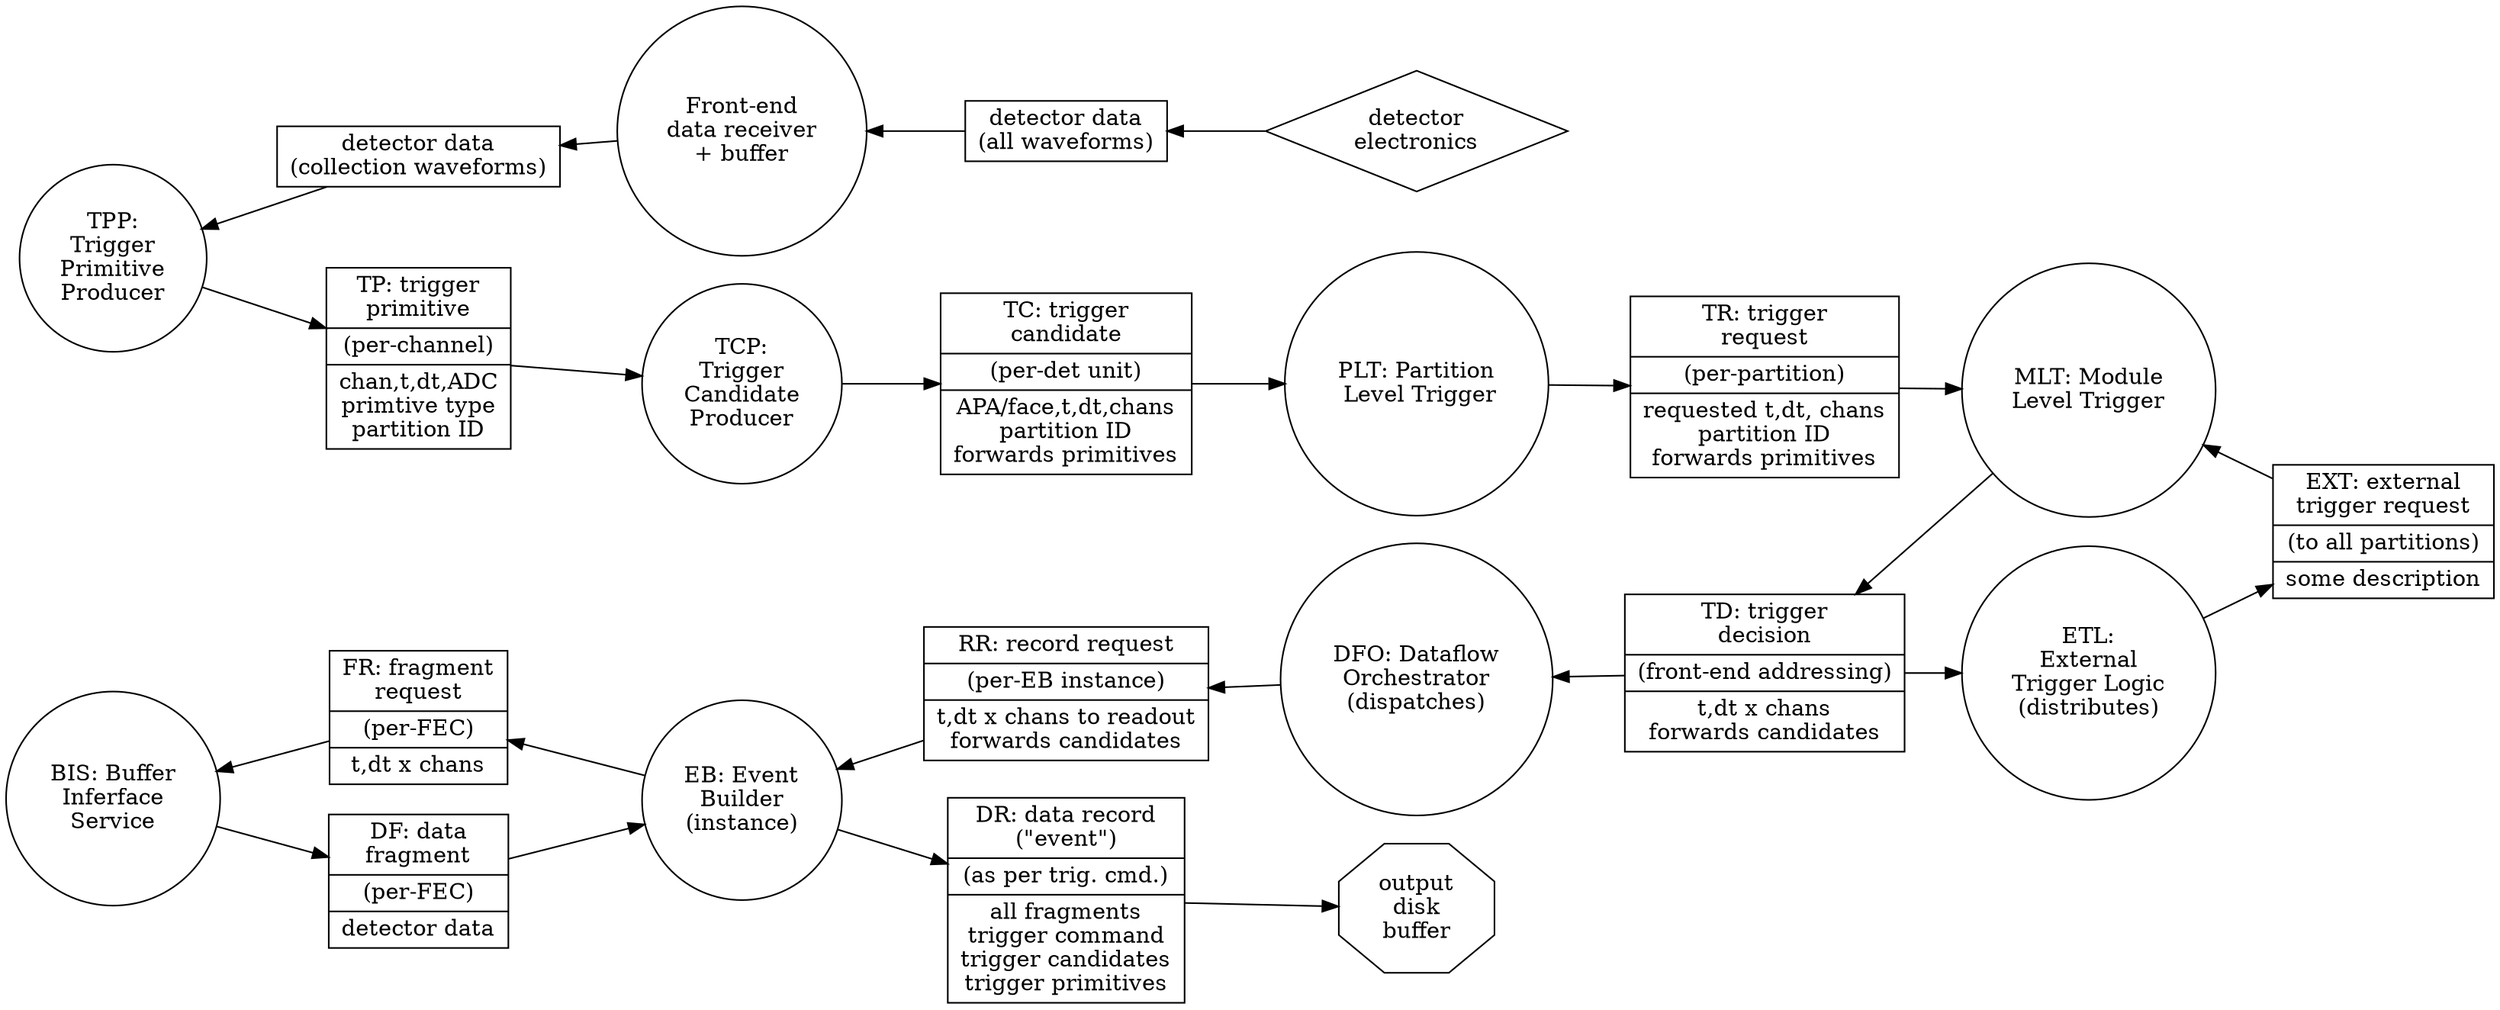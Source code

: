 digraph parts {
        rankdir=LR
        // data
        node[shape=record];
        ele[label="detector\nelectronics",shape=diamond];
        
        rwf[label="detector data\n(all waveforms)"];
        bwf[label="detector data\n(collection waveforms)"];
        tp[label="{TP: trigger\nprimitive}|{(per-channel)}|{chan,t,dt,ADC\nprimtive type\npartition ID}"];
        tc[label="{TC: trigger\ncandidate}|{(per-det unit)}|{APA/face,t,dt,chans\npartition ID\nforwards primitives}"];
        tr[label="{TR: trigger\nrequest}|{(per-partition)}|{requested t,dt, chans\npartition ID\nforwards primitives}"];
        ext[label="{EXT: external\ntrigger request}|{(to all partitions)}|{some description}"];        
        td[label="{TD: trigger\ndecision}|{(front-end addressing)}|{t,dt x chans\nforwards candidates}"];
        rr[label="{RR: record request}|{(per-EB instance)}|{t,dt x chans to readout\nforwards candidates}"];
        fr[label="{FR: fragment\nrequest}|{(per-FEC)}|{t,dt x chans}"];
        df[label="{DF: data\nfragment}|{(per-FEC)}|{detector data}"];
        dr[label="{DR: data record\n(\"event\")}|{(as per trig. cmd.)}|{all fragments\ntrigger command\ntrigger candidates\ntrigger primitives}"];

        // processes
        node[shape=circle];
        recv[label="Front-end\ndata receiver\n+ buffer"];
        tpp[label="TPP:\nTrigger\nPrimitive\nProducer"];
        tcp[label="TCP:\nTrigger\nCandidate\nProducer"];
        plt[label="PLT: Partition\n Level Trigger"];
        mlt[label="MLT: Module\nLevel Trigger"];
        dfo[label="DFO: Dataflow\nOrchestrator\n(dispatches)"];
        bis[label="BIS: Buffer\nInferface\nService"];
        eb[label="EB: Event\nBuilder\n(instance)"];
        out[label="output\ndisk\nbuffer",shape=octagon];

        etl[label="ETL:\nExternal\nTrigger Logic\n(distributes)"]
        
        //ele->rwf->recv->bwf->tpp;
        tpp->bwf->recv->rwf->ele[dir=back];
        
        tpp->tp->tcp->tc->plt;
        plt->tr->mlt;

        //mlt->tcmd->dfo->tcmd2->eb->req->bis->frag->eb->rec->out;
        td->mlt[dir=back];
        dfo->td[dir=back];
        rr->dfo[dir=back];
        eb->rr[dir=back];
        fr->eb[dir=back];
        bis->fr[dir=back];
        bis->df->eb->dr->out;
        
        td->etl->ext;
        mlt->ext[dir=back];

        edge[style=invis];
        {rank=same;
                plt->dfo->out;}
}
